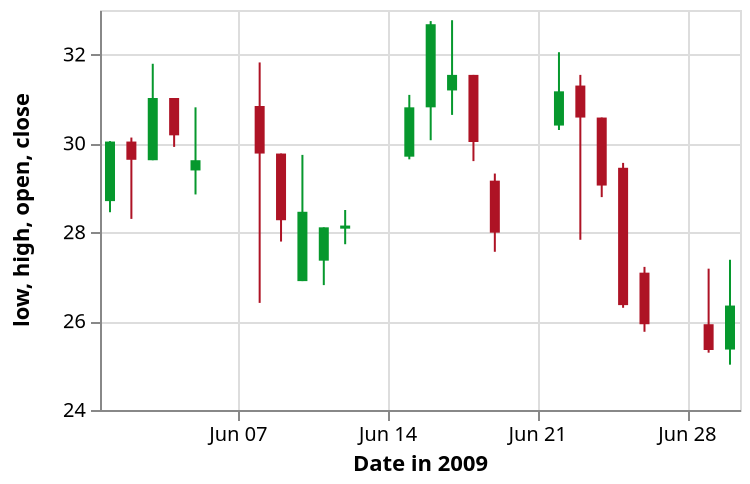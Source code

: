 {
  "$schema": "https://vega.github.io/schema/vega/v4.json",
  "description": "A candlestick chart inspired by an example in Protovis (http://mbostock.github.io/protovis/ex/candlestick.html)",
  "autosize": "pad",
  "padding": 5,
  "width": 320,
  "height": 200,
  "style": "cell",
  "data": [
    {
      "name": "source_0",
      "values": [
        {
          "date": "2009-06-01",
          "open": 28.7,
          "high": 30.05,
          "low": 28.45,
          "close": 30.04,
          "signal": "short",
          "ret": -4.89396411092985
        },
        {
          "date": "2009-06-02",
          "open": 30.04,
          "high": 30.13,
          "low": 28.3,
          "close": 29.63,
          "signal": "short",
          "ret": -0.322580645161295
        },
        {
          "date": "2009-06-03",
          "open": 29.62,
          "high": 31.79,
          "low": 29.62,
          "close": 31.02,
          "signal": "short",
          "ret": 3.68663594470045
        },
        {
          "date": "2009-06-04",
          "open": 31.02,
          "high": 31.02,
          "low": 29.92,
          "close": 30.18,
          "signal": "short",
          "ret": 4.51010886469673
        },
        {
          "date": "2009-06-05",
          "open": 29.39,
          "high": 30.81,
          "low": 28.85,
          "close": 29.62,
          "signal": "short",
          "ret": 6.08424336973478
        },
        {
          "date": "2009-06-08",
          "open": 30.84,
          "high": 31.82,
          "low": 26.41,
          "close": 29.77,
          "signal": "short",
          "ret": 1.2539184952978
        },
        {
          "date": "2009-06-09",
          "open": 29.77,
          "high": 29.77,
          "low": 27.79,
          "close": 28.27,
          "signal": "short",
          "ret": -5.02431118314424
        },
        {
          "date": "2009-06-10",
          "open": 26.9,
          "high": 29.74,
          "low": 26.9,
          "close": 28.46,
          "signal": "short",
          "ret": -5.46623794212217
        },
        {
          "date": "2009-06-11",
          "open": 27.36,
          "high": 28.11,
          "low": 26.81,
          "close": 28.11,
          "signal": "short",
          "ret": -8.3743842364532
        },
        {
          "date": "2009-06-12",
          "open": 28.08,
          "high": 28.5,
          "low": 27.73,
          "close": 28.15,
          "signal": "short",
          "ret": -5.52763819095477
        },
        {
          "date": "2009-06-15",
          "open": 29.7,
          "high": 31.09,
          "low": 29.64,
          "close": 30.81,
          "signal": "long",
          "ret": 3.4920634920635
        },
        {
          "date": "2009-06-16",
          "open": 30.81,
          "high": 32.75,
          "low": 30.07,
          "close": 32.68,
          "signal": "short",
          "ret": 0.155038759689914
        },
        {
          "date": "2009-06-17",
          "open": 31.19,
          "high": 32.77,
          "low": 30.64,
          "close": 31.54,
          "signal": "short",
          "ret": 5.82822085889571
        },
        {
          "date": "2009-06-18",
          "open": 31.54,
          "high": 31.54,
          "low": 29.6,
          "close": 30.03,
          "signal": "short",
          "ret": 8.17610062893082
        },
        {
          "date": "2009-06-19",
          "open": 29.16,
          "high": 29.32,
          "low": 27.56,
          "close": 27.99,
          "signal": "short",
          "ret": 8.59872611464968
        },
        {
          "date": "2009-06-22",
          "open": 30.4,
          "high": 32.05,
          "low": 30.3,
          "close": 31.17,
          "signal": "short",
          "ret": 15.4907975460123
        },
        {
          "date": "2009-06-23",
          "open": 31.3,
          "high": 31.54,
          "low": 27.83,
          "close": 30.58,
          "signal": "short",
          "ret": 11.7370892018779
        },
        {
          "date": "2009-06-24",
          "open": 30.58,
          "high": 30.58,
          "low": 28.79,
          "close": 29.05,
          "signal": "long",
          "ret": -10.4234527687296
        },
        {
          "date": "2009-06-25",
          "open": 29.45,
          "high": 29.56,
          "low": 26.3,
          "close": 26.36,
          "signal": "long",
          "ret": 0
        },
        {
          "date": "2009-06-26",
          "open": 27.09,
          "high": 27.22,
          "low": 25.76,
          "close": 25.93,
          "signal": "long",
          "ret": 0
        },
        {
          "date": "2009-06-29",
          "open": 25.93,
          "high": 27.18,
          "low": 25.29,
          "close": 25.35,
          "signal": "long",
          "ret": 5.26315789473684
        },
        {
          "date": "2009-06-30",
          "open": 25.36,
          "high": 27.38,
          "low": 25.02,
          "close": 26.35,
          "signal": "long",
          "ret": 6.73758865248228
        }
      ]
    },
    {
      "name": "data_0",
      "source": "source_0",
      "transform": [
        {
          "type": "formula",
          "expr": "timeParse(datum[\"date\"],'%Y-%m-%d')",
          "as": "date"
        }
      ]
    }
  ],
  "marks": [
    {
      "name": "layer_0_marks",
      "type": "rule",
      "style": ["rule"],
      "from": {"data": "data_0"},
      "encode": {
        "update": {
          "stroke": [
            {
              "test": "datum[\"date\"] === null || isNaN(datum[\"date\"]) || datum[\"low\"] === null || isNaN(datum[\"low\"])",
              "value": null
            },
            {"test": "datum.open < datum.close", "value": "#06982d"},
            {"value": "#ae1325"}
          ],
          "tooltip": {
            "signal": "{\"Date in 2009\": timeFormat(datum[\"date\"], '%b %d, %Y'), \"low\": format(datum[\"low\"], \"\"), \"high\": format(datum[\"high\"], \"\")}"
          },
          "x": {"scale": "x", "field": "date"},
          "y": {"scale": "y", "field": "low"},
          "y2": {"scale": "y", "field": "high"}
        }
      }
    },
    {
      "name": "layer_1_marks",
      "type": "rect",
      "style": ["bar"],
      "from": {"data": "data_0"},
      "encode": {
        "update": {
          "fill": [
            {
              "test": "datum[\"date\"] === null || isNaN(datum[\"date\"]) || datum[\"open\"] === null || isNaN(datum[\"open\"])",
              "value": null
            },
            {"test": "datum.open < datum.close", "value": "#06982d"},
            {"value": "#ae1325"}
          ],
          "tooltip": {
            "signal": "{\"Date in 2009\": timeFormat(datum[\"date\"], '%b %d, %Y'), \"open\": format(datum[\"open\"], \"\"), \"close\": format(datum[\"close\"], \"\")}"
          },
          "xc": {"scale": "x", "field": "date"},
          "width": {"value": 5},
          "y": {"scale": "y", "field": "open"},
          "y2": {"scale": "y", "field": "close"}
        }
      }
    }
  ],
  "scales": [
    {
      "name": "x",
      "type": "time",
      "domain": {"data": "data_0", "field": "date"},
      "range": [0, {"signal": "width"}],
      "padding": 5
    },
    {
      "name": "y",
      "type": "linear",
      "domain": {"data": "data_0", "fields": ["low", "high", "open", "close"]},
      "range": [{"signal": "height"}, 0],
      "zero": false,
      "nice": true,
      "padding": 5
    }
  ],
  "axes": [
    {
      "scale": "x",
      "orient": "bottom",
      "grid": false,
      "title": "Date in 2009",
      "labelFlush": true,
      "labelOverlap": true,
      "tickCount": {"signal": "ceil(width/40)"},
      "zindex": 1
    },
    {
      "scale": "x",
      "orient": "bottom",
      "gridScale": "y",
      "grid": true,
      "tickCount": {"signal": "ceil(width/40)"},
      "domain": false,
      "labels": false,
      "maxExtent": 0,
      "minExtent": 0,
      "ticks": false,
      "zindex": 0
    },
    {
      "scale": "y",
      "orient": "left",
      "grid": false,
      "title": "low, high, open, close",
      "labelOverlap": true,
      "tickCount": {"signal": "ceil(height/40)"},
      "zindex": 1
    },
    {
      "scale": "y",
      "orient": "left",
      "gridScale": "x",
      "grid": true,
      "tickCount": {"signal": "ceil(height/40)"},
      "domain": false,
      "labels": false,
      "maxExtent": 0,
      "minExtent": 0,
      "ticks": false,
      "zindex": 0
    }
  ],
  "config": {"axisY": {"minExtent": 30}}
}
